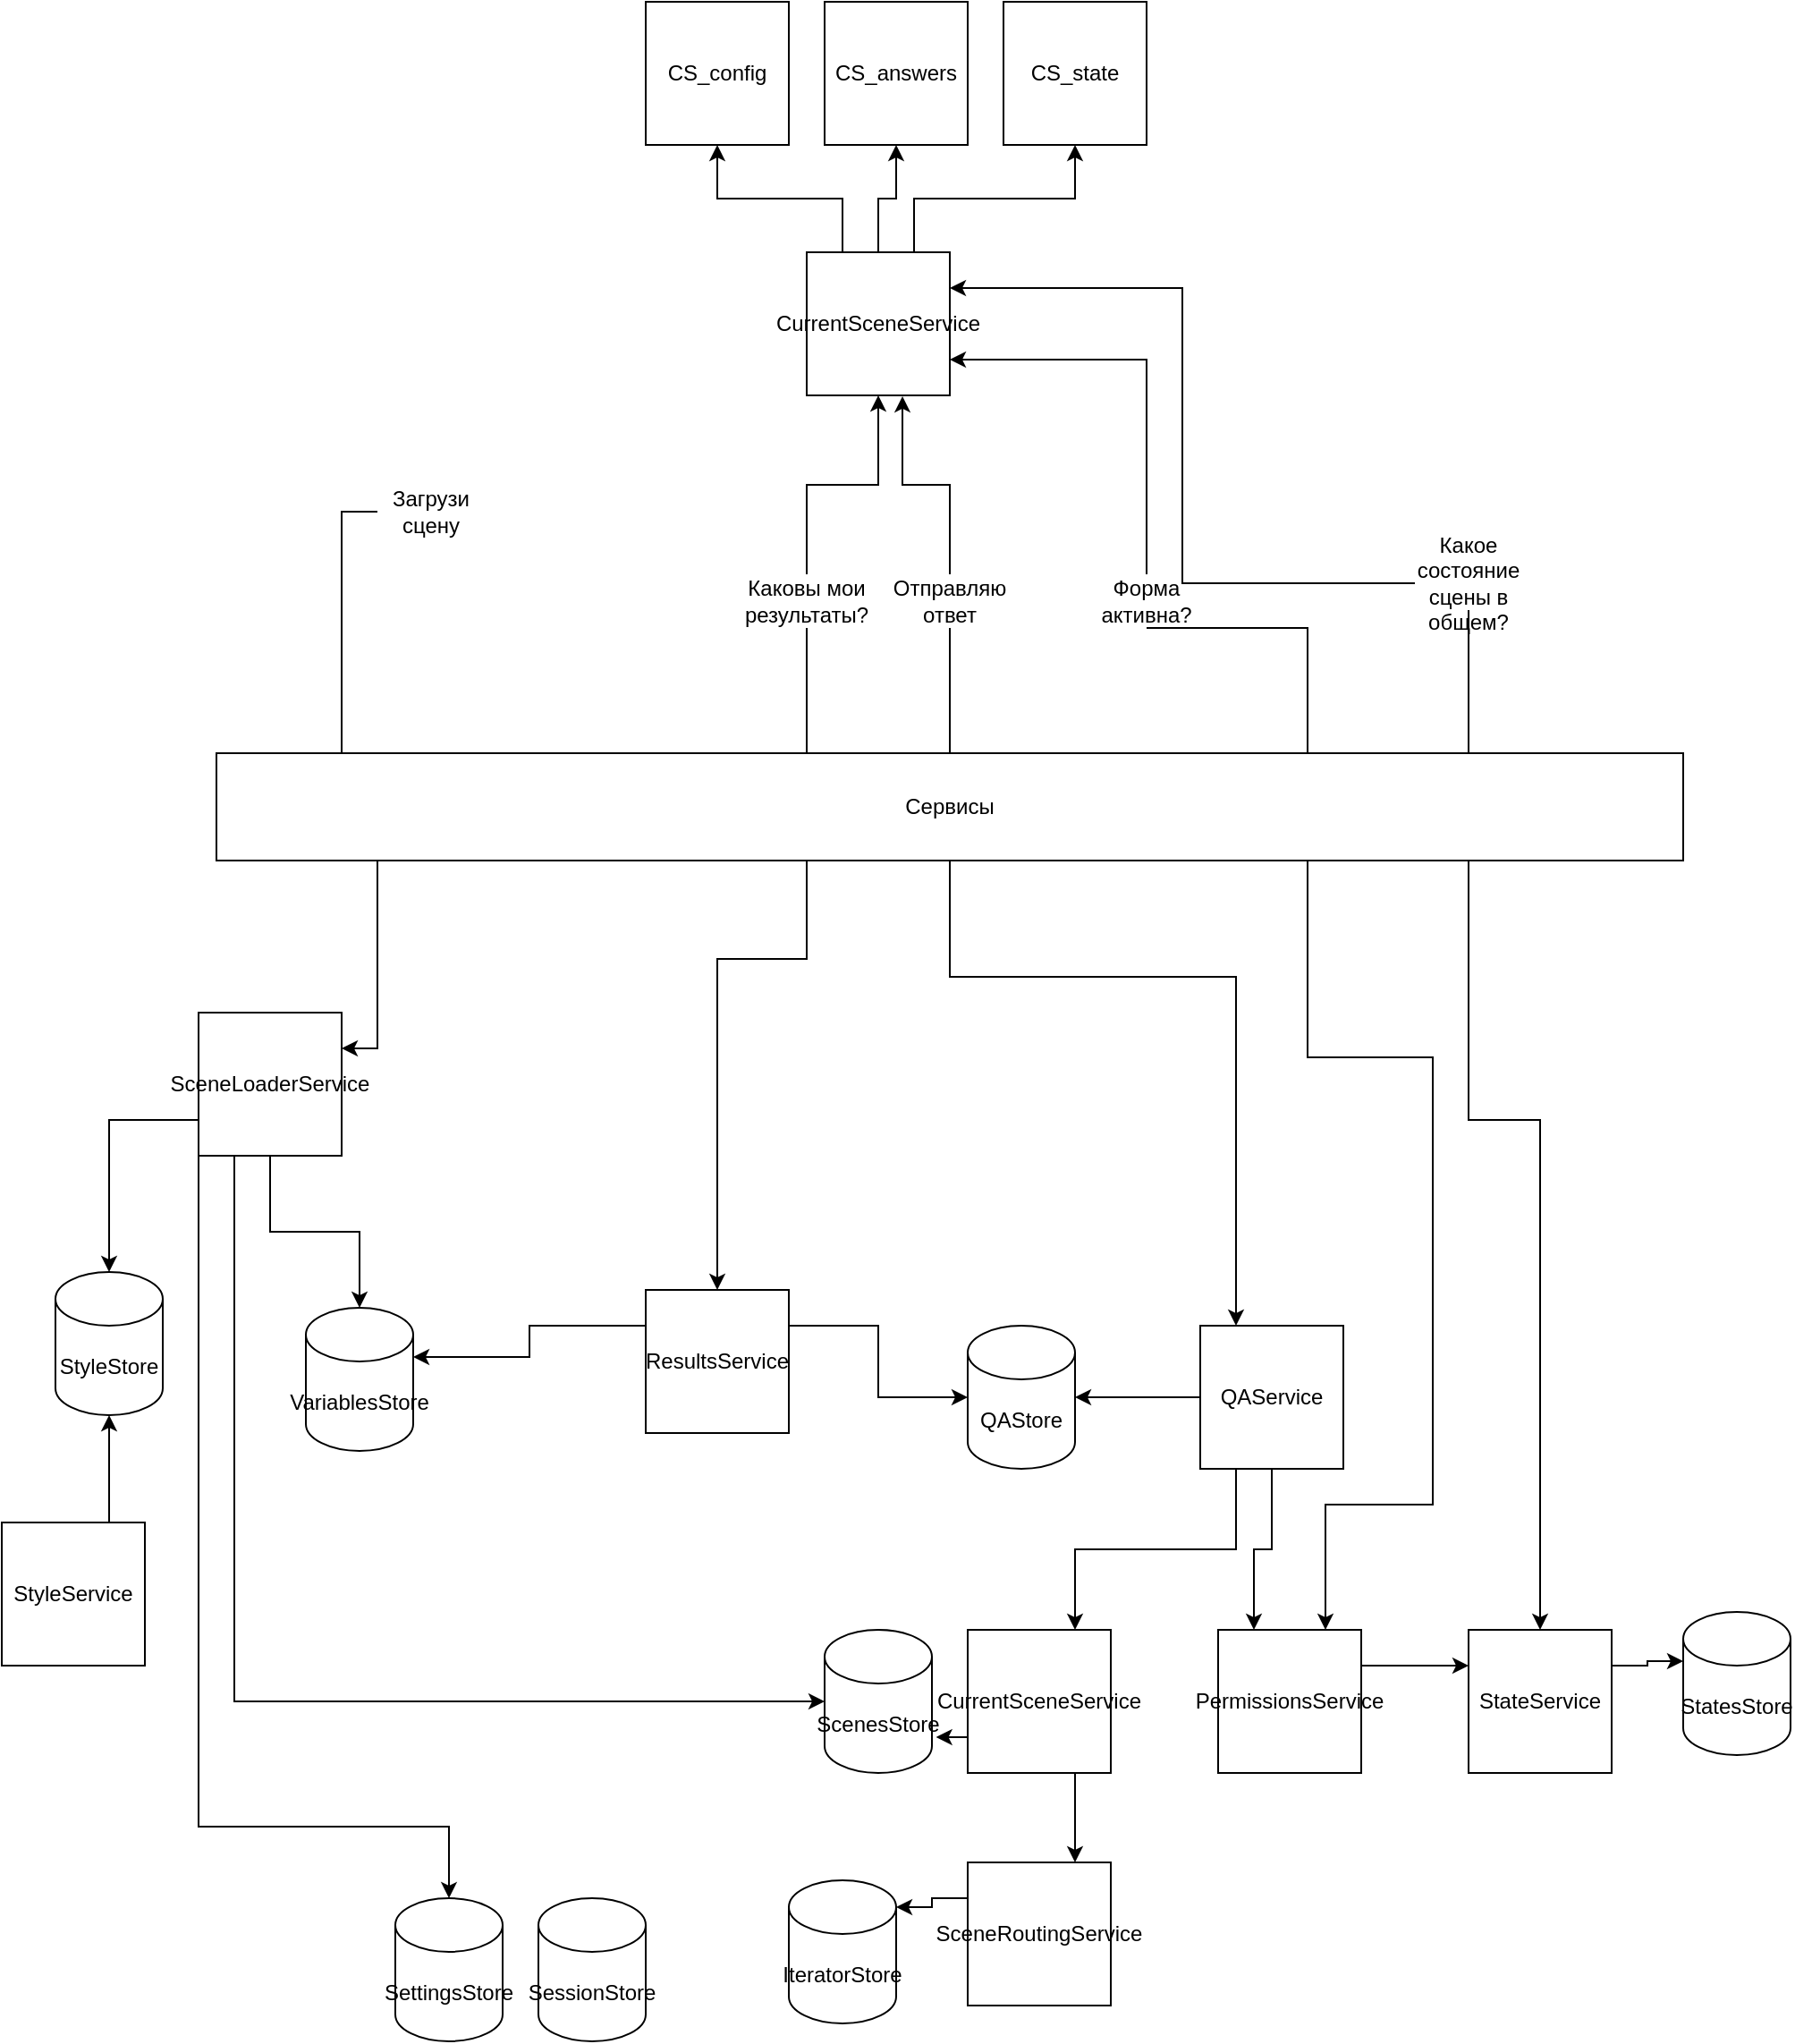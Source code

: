 <mxfile version="20.1.1" type="github">
  <diagram id="UcM7eqIpNIDmAtIYZI3y" name="Page-1">
    <mxGraphModel dx="2539" dy="2077" grid="1" gridSize="10" guides="1" tooltips="1" connect="1" arrows="1" fold="1" page="1" pageScale="1" pageWidth="850" pageHeight="1100" math="0" shadow="0">
      <root>
        <mxCell id="0" />
        <mxCell id="1" parent="0" />
        <mxCell id="20m8SUaOAVCEQE0NKZoS-21" style="edgeStyle=orthogonalEdgeStyle;rounded=0;orthogonalLoop=1;jettySize=auto;html=1;exitX=0;exitY=0.5;exitDx=0;exitDy=0;entryX=1;entryY=0.5;entryDx=0;entryDy=0;entryPerimeter=0;" edge="1" parent="1" source="20m8SUaOAVCEQE0NKZoS-1" target="20m8SUaOAVCEQE0NKZoS-6">
          <mxGeometry relative="1" as="geometry" />
        </mxCell>
        <mxCell id="20m8SUaOAVCEQE0NKZoS-22" style="edgeStyle=orthogonalEdgeStyle;rounded=0;orthogonalLoop=1;jettySize=auto;html=1;exitX=0.5;exitY=1;exitDx=0;exitDy=0;entryX=0.25;entryY=0;entryDx=0;entryDy=0;" edge="1" parent="1" source="20m8SUaOAVCEQE0NKZoS-1" target="20m8SUaOAVCEQE0NKZoS-4">
          <mxGeometry relative="1" as="geometry" />
        </mxCell>
        <mxCell id="20m8SUaOAVCEQE0NKZoS-23" style="edgeStyle=orthogonalEdgeStyle;rounded=0;orthogonalLoop=1;jettySize=auto;html=1;exitX=0.25;exitY=1;exitDx=0;exitDy=0;entryX=0.75;entryY=0;entryDx=0;entryDy=0;" edge="1" parent="1" source="20m8SUaOAVCEQE0NKZoS-1" target="20m8SUaOAVCEQE0NKZoS-2">
          <mxGeometry relative="1" as="geometry" />
        </mxCell>
        <mxCell id="20m8SUaOAVCEQE0NKZoS-1" value="QAService" style="whiteSpace=wrap;html=1;aspect=fixed;" vertex="1" parent="1">
          <mxGeometry x="340" y="300" width="80" height="80" as="geometry" />
        </mxCell>
        <mxCell id="20m8SUaOAVCEQE0NKZoS-24" style="edgeStyle=orthogonalEdgeStyle;rounded=0;orthogonalLoop=1;jettySize=auto;html=1;exitX=0.75;exitY=1;exitDx=0;exitDy=0;entryX=0.75;entryY=0;entryDx=0;entryDy=0;" edge="1" parent="1" source="20m8SUaOAVCEQE0NKZoS-2" target="20m8SUaOAVCEQE0NKZoS-3">
          <mxGeometry relative="1" as="geometry" />
        </mxCell>
        <mxCell id="20m8SUaOAVCEQE0NKZoS-25" style="edgeStyle=orthogonalEdgeStyle;rounded=0;orthogonalLoop=1;jettySize=auto;html=1;exitX=0;exitY=0.75;exitDx=0;exitDy=0;entryX=1.039;entryY=0.758;entryDx=0;entryDy=0;entryPerimeter=0;" edge="1" parent="1" source="20m8SUaOAVCEQE0NKZoS-2" target="20m8SUaOAVCEQE0NKZoS-7">
          <mxGeometry relative="1" as="geometry" />
        </mxCell>
        <mxCell id="20m8SUaOAVCEQE0NKZoS-2" value="CurrentSceneService" style="whiteSpace=wrap;html=1;aspect=fixed;" vertex="1" parent="1">
          <mxGeometry x="210" y="470" width="80" height="80" as="geometry" />
        </mxCell>
        <mxCell id="20m8SUaOAVCEQE0NKZoS-26" style="edgeStyle=orthogonalEdgeStyle;rounded=0;orthogonalLoop=1;jettySize=auto;html=1;exitX=0;exitY=0.25;exitDx=0;exitDy=0;entryX=1;entryY=0;entryDx=0;entryDy=15;entryPerimeter=0;" edge="1" parent="1" source="20m8SUaOAVCEQE0NKZoS-3" target="20m8SUaOAVCEQE0NKZoS-8">
          <mxGeometry relative="1" as="geometry" />
        </mxCell>
        <mxCell id="20m8SUaOAVCEQE0NKZoS-3" value="SceneRoutingService" style="whiteSpace=wrap;html=1;aspect=fixed;" vertex="1" parent="1">
          <mxGeometry x="210" y="600" width="80" height="80" as="geometry" />
        </mxCell>
        <mxCell id="20m8SUaOAVCEQE0NKZoS-27" style="edgeStyle=orthogonalEdgeStyle;rounded=0;orthogonalLoop=1;jettySize=auto;html=1;exitX=1;exitY=0.25;exitDx=0;exitDy=0;entryX=0;entryY=0.25;entryDx=0;entryDy=0;" edge="1" parent="1" source="20m8SUaOAVCEQE0NKZoS-4" target="20m8SUaOAVCEQE0NKZoS-5">
          <mxGeometry relative="1" as="geometry" />
        </mxCell>
        <mxCell id="20m8SUaOAVCEQE0NKZoS-4" value="PermissionsService" style="whiteSpace=wrap;html=1;aspect=fixed;" vertex="1" parent="1">
          <mxGeometry x="350" y="470" width="80" height="80" as="geometry" />
        </mxCell>
        <mxCell id="20m8SUaOAVCEQE0NKZoS-28" style="edgeStyle=orthogonalEdgeStyle;rounded=0;orthogonalLoop=1;jettySize=auto;html=1;exitX=1;exitY=0.25;exitDx=0;exitDy=0;entryX=0;entryY=0;entryDx=0;entryDy=27.5;entryPerimeter=0;" edge="1" parent="1" source="20m8SUaOAVCEQE0NKZoS-5" target="20m8SUaOAVCEQE0NKZoS-10">
          <mxGeometry relative="1" as="geometry" />
        </mxCell>
        <mxCell id="20m8SUaOAVCEQE0NKZoS-5" value="StateService" style="whiteSpace=wrap;html=1;aspect=fixed;" vertex="1" parent="1">
          <mxGeometry x="490" y="470" width="80" height="80" as="geometry" />
        </mxCell>
        <mxCell id="20m8SUaOAVCEQE0NKZoS-6" value="QAStore" style="shape=cylinder3;whiteSpace=wrap;html=1;boundedLbl=1;backgroundOutline=1;size=15;" vertex="1" parent="1">
          <mxGeometry x="210" y="300" width="60" height="80" as="geometry" />
        </mxCell>
        <mxCell id="20m8SUaOAVCEQE0NKZoS-7" value="ScenesStore" style="shape=cylinder3;whiteSpace=wrap;html=1;boundedLbl=1;backgroundOutline=1;size=15;" vertex="1" parent="1">
          <mxGeometry x="130" y="470" width="60" height="80" as="geometry" />
        </mxCell>
        <mxCell id="20m8SUaOAVCEQE0NKZoS-8" value="IteratorStore" style="shape=cylinder3;whiteSpace=wrap;html=1;boundedLbl=1;backgroundOutline=1;size=15;" vertex="1" parent="1">
          <mxGeometry x="110" y="610" width="60" height="80" as="geometry" />
        </mxCell>
        <mxCell id="20m8SUaOAVCEQE0NKZoS-10" value="StatesStore" style="shape=cylinder3;whiteSpace=wrap;html=1;boundedLbl=1;backgroundOutline=1;size=15;" vertex="1" parent="1">
          <mxGeometry x="610" y="460" width="60" height="80" as="geometry" />
        </mxCell>
        <mxCell id="20m8SUaOAVCEQE0NKZoS-32" style="edgeStyle=orthogonalEdgeStyle;rounded=0;orthogonalLoop=1;jettySize=auto;html=1;exitX=0.5;exitY=1;exitDx=0;exitDy=0;entryX=0.5;entryY=0;entryDx=0;entryDy=0;" edge="1" parent="1" source="20m8SUaOAVCEQE0NKZoS-11" target="20m8SUaOAVCEQE0NKZoS-5">
          <mxGeometry relative="1" as="geometry" />
        </mxCell>
        <mxCell id="20m8SUaOAVCEQE0NKZoS-63" style="edgeStyle=orthogonalEdgeStyle;rounded=0;orthogonalLoop=1;jettySize=auto;html=1;entryX=1;entryY=0.25;entryDx=0;entryDy=0;" edge="1" parent="1" source="20m8SUaOAVCEQE0NKZoS-11" target="20m8SUaOAVCEQE0NKZoS-59">
          <mxGeometry relative="1" as="geometry" />
        </mxCell>
        <mxCell id="20m8SUaOAVCEQE0NKZoS-11" value="Какое состояние сцены в общем?" style="text;html=1;strokeColor=none;fillColor=none;align=center;verticalAlign=middle;whiteSpace=wrap;rounded=0;" vertex="1" parent="1">
          <mxGeometry x="460" y="-130" width="60" height="30" as="geometry" />
        </mxCell>
        <mxCell id="20m8SUaOAVCEQE0NKZoS-20" style="edgeStyle=orthogonalEdgeStyle;rounded=0;orthogonalLoop=1;jettySize=auto;html=1;exitX=0.5;exitY=1;exitDx=0;exitDy=0;entryX=0.25;entryY=0;entryDx=0;entryDy=0;" edge="1" parent="1" source="20m8SUaOAVCEQE0NKZoS-14" target="20m8SUaOAVCEQE0NKZoS-1">
          <mxGeometry relative="1" as="geometry" />
        </mxCell>
        <mxCell id="20m8SUaOAVCEQE0NKZoS-61" style="edgeStyle=orthogonalEdgeStyle;rounded=0;orthogonalLoop=1;jettySize=auto;html=1;exitX=0.5;exitY=0;exitDx=0;exitDy=0;entryX=0.669;entryY=1.006;entryDx=0;entryDy=0;entryPerimeter=0;" edge="1" parent="1" source="20m8SUaOAVCEQE0NKZoS-14" target="20m8SUaOAVCEQE0NKZoS-59">
          <mxGeometry relative="1" as="geometry" />
        </mxCell>
        <mxCell id="20m8SUaOAVCEQE0NKZoS-14" value="Отправляю ответ" style="text;html=1;strokeColor=none;fillColor=none;align=center;verticalAlign=middle;whiteSpace=wrap;rounded=0;" vertex="1" parent="1">
          <mxGeometry x="170" y="-120" width="60" height="30" as="geometry" />
        </mxCell>
        <mxCell id="20m8SUaOAVCEQE0NKZoS-34" style="edgeStyle=orthogonalEdgeStyle;rounded=0;orthogonalLoop=1;jettySize=auto;html=1;exitX=0.5;exitY=1;exitDx=0;exitDy=0;entryX=0.75;entryY=0;entryDx=0;entryDy=0;" edge="1" parent="1" source="20m8SUaOAVCEQE0NKZoS-33" target="20m8SUaOAVCEQE0NKZoS-4">
          <mxGeometry relative="1" as="geometry">
            <Array as="points">
              <mxPoint x="400" y="-90" />
              <mxPoint x="400" y="150" />
              <mxPoint x="470" y="150" />
              <mxPoint x="470" y="400" />
              <mxPoint x="410" y="400" />
            </Array>
          </mxGeometry>
        </mxCell>
        <mxCell id="20m8SUaOAVCEQE0NKZoS-62" style="edgeStyle=orthogonalEdgeStyle;rounded=0;orthogonalLoop=1;jettySize=auto;html=1;exitX=0.5;exitY=0;exitDx=0;exitDy=0;entryX=1;entryY=0.75;entryDx=0;entryDy=0;" edge="1" parent="1" source="20m8SUaOAVCEQE0NKZoS-33" target="20m8SUaOAVCEQE0NKZoS-59">
          <mxGeometry relative="1" as="geometry" />
        </mxCell>
        <mxCell id="20m8SUaOAVCEQE0NKZoS-33" value="Форма активна?" style="text;html=1;strokeColor=none;fillColor=none;align=center;verticalAlign=middle;whiteSpace=wrap;rounded=0;" vertex="1" parent="1">
          <mxGeometry x="280" y="-120" width="60" height="30" as="geometry" />
        </mxCell>
        <mxCell id="20m8SUaOAVCEQE0NKZoS-48" style="edgeStyle=orthogonalEdgeStyle;rounded=0;orthogonalLoop=1;jettySize=auto;html=1;exitX=0;exitY=1;exitDx=0;exitDy=0;entryX=0.5;entryY=0;entryDx=0;entryDy=0;entryPerimeter=0;" edge="1" parent="1" source="20m8SUaOAVCEQE0NKZoS-35" target="20m8SUaOAVCEQE0NKZoS-39">
          <mxGeometry relative="1" as="geometry">
            <Array as="points">
              <mxPoint x="-220" y="580" />
              <mxPoint x="-80" y="580" />
            </Array>
          </mxGeometry>
        </mxCell>
        <mxCell id="20m8SUaOAVCEQE0NKZoS-49" style="edgeStyle=orthogonalEdgeStyle;rounded=0;orthogonalLoop=1;jettySize=auto;html=1;exitX=0.5;exitY=1;exitDx=0;exitDy=0;" edge="1" parent="1" source="20m8SUaOAVCEQE0NKZoS-35" target="20m8SUaOAVCEQE0NKZoS-40">
          <mxGeometry relative="1" as="geometry" />
        </mxCell>
        <mxCell id="20m8SUaOAVCEQE0NKZoS-52" style="edgeStyle=orthogonalEdgeStyle;rounded=0;orthogonalLoop=1;jettySize=auto;html=1;exitX=0;exitY=0.75;exitDx=0;exitDy=0;entryX=0.5;entryY=0;entryDx=0;entryDy=0;entryPerimeter=0;" edge="1" parent="1" source="20m8SUaOAVCEQE0NKZoS-35" target="20m8SUaOAVCEQE0NKZoS-51">
          <mxGeometry relative="1" as="geometry" />
        </mxCell>
        <mxCell id="20m8SUaOAVCEQE0NKZoS-55" style="edgeStyle=orthogonalEdgeStyle;rounded=0;orthogonalLoop=1;jettySize=auto;html=1;exitX=0.25;exitY=1;exitDx=0;exitDy=0;entryX=0;entryY=0.5;entryDx=0;entryDy=0;entryPerimeter=0;" edge="1" parent="1" source="20m8SUaOAVCEQE0NKZoS-35" target="20m8SUaOAVCEQE0NKZoS-7">
          <mxGeometry relative="1" as="geometry" />
        </mxCell>
        <mxCell id="20m8SUaOAVCEQE0NKZoS-35" value="SceneLoaderService" style="whiteSpace=wrap;html=1;aspect=fixed;" vertex="1" parent="1">
          <mxGeometry x="-220" y="125" width="80" height="80" as="geometry" />
        </mxCell>
        <mxCell id="20m8SUaOAVCEQE0NKZoS-41" style="edgeStyle=orthogonalEdgeStyle;rounded=0;orthogonalLoop=1;jettySize=auto;html=1;exitX=1;exitY=0.25;exitDx=0;exitDy=0;" edge="1" parent="1" source="20m8SUaOAVCEQE0NKZoS-36" target="20m8SUaOAVCEQE0NKZoS-6">
          <mxGeometry relative="1" as="geometry" />
        </mxCell>
        <mxCell id="20m8SUaOAVCEQE0NKZoS-42" style="edgeStyle=orthogonalEdgeStyle;rounded=0;orthogonalLoop=1;jettySize=auto;html=1;exitX=0;exitY=0.25;exitDx=0;exitDy=0;entryX=1;entryY=0;entryDx=0;entryDy=27.5;entryPerimeter=0;" edge="1" parent="1" source="20m8SUaOAVCEQE0NKZoS-36" target="20m8SUaOAVCEQE0NKZoS-40">
          <mxGeometry relative="1" as="geometry" />
        </mxCell>
        <mxCell id="20m8SUaOAVCEQE0NKZoS-36" value="ResultsService" style="whiteSpace=wrap;html=1;aspect=fixed;" vertex="1" parent="1">
          <mxGeometry x="30" y="280" width="80" height="80" as="geometry" />
        </mxCell>
        <mxCell id="20m8SUaOAVCEQE0NKZoS-53" style="edgeStyle=orthogonalEdgeStyle;rounded=0;orthogonalLoop=1;jettySize=auto;html=1;exitX=0.75;exitY=0;exitDx=0;exitDy=0;entryX=0.5;entryY=1;entryDx=0;entryDy=0;entryPerimeter=0;" edge="1" parent="1" source="20m8SUaOAVCEQE0NKZoS-37" target="20m8SUaOAVCEQE0NKZoS-51">
          <mxGeometry relative="1" as="geometry" />
        </mxCell>
        <mxCell id="20m8SUaOAVCEQE0NKZoS-37" value="StyleService" style="whiteSpace=wrap;html=1;aspect=fixed;" vertex="1" parent="1">
          <mxGeometry x="-330" y="410" width="80" height="80" as="geometry" />
        </mxCell>
        <mxCell id="20m8SUaOAVCEQE0NKZoS-38" value="SessionStore" style="shape=cylinder3;whiteSpace=wrap;html=1;boundedLbl=1;backgroundOutline=1;size=15;" vertex="1" parent="1">
          <mxGeometry x="-30" y="620" width="60" height="80" as="geometry" />
        </mxCell>
        <mxCell id="20m8SUaOAVCEQE0NKZoS-39" value="SettingsStore" style="shape=cylinder3;whiteSpace=wrap;html=1;boundedLbl=1;backgroundOutline=1;size=15;" vertex="1" parent="1">
          <mxGeometry x="-110" y="620" width="60" height="80" as="geometry" />
        </mxCell>
        <mxCell id="20m8SUaOAVCEQE0NKZoS-40" value="VariablesStore" style="shape=cylinder3;whiteSpace=wrap;html=1;boundedLbl=1;backgroundOutline=1;size=15;" vertex="1" parent="1">
          <mxGeometry x="-160" y="290" width="60" height="80" as="geometry" />
        </mxCell>
        <mxCell id="20m8SUaOAVCEQE0NKZoS-44" style="edgeStyle=orthogonalEdgeStyle;rounded=0;orthogonalLoop=1;jettySize=auto;html=1;exitX=0.5;exitY=1;exitDx=0;exitDy=0;entryX=0.5;entryY=0;entryDx=0;entryDy=0;" edge="1" parent="1" source="20m8SUaOAVCEQE0NKZoS-43" target="20m8SUaOAVCEQE0NKZoS-36">
          <mxGeometry relative="1" as="geometry" />
        </mxCell>
        <mxCell id="20m8SUaOAVCEQE0NKZoS-60" style="edgeStyle=orthogonalEdgeStyle;rounded=0;orthogonalLoop=1;jettySize=auto;html=1;exitX=0.5;exitY=0;exitDx=0;exitDy=0;" edge="1" parent="1" source="20m8SUaOAVCEQE0NKZoS-43" target="20m8SUaOAVCEQE0NKZoS-59">
          <mxGeometry relative="1" as="geometry" />
        </mxCell>
        <mxCell id="20m8SUaOAVCEQE0NKZoS-43" value="Каковы мои результаты?" style="text;html=1;strokeColor=none;fillColor=none;align=center;verticalAlign=middle;whiteSpace=wrap;rounded=0;" vertex="1" parent="1">
          <mxGeometry x="90" y="-120" width="60" height="30" as="geometry" />
        </mxCell>
        <mxCell id="20m8SUaOAVCEQE0NKZoS-46" style="edgeStyle=orthogonalEdgeStyle;rounded=0;orthogonalLoop=1;jettySize=auto;html=1;exitX=0;exitY=0.5;exitDx=0;exitDy=0;entryX=1;entryY=0.25;entryDx=0;entryDy=0;" edge="1" parent="1" source="20m8SUaOAVCEQE0NKZoS-45" target="20m8SUaOAVCEQE0NKZoS-35">
          <mxGeometry relative="1" as="geometry" />
        </mxCell>
        <mxCell id="20m8SUaOAVCEQE0NKZoS-45" value="Загрузи сцену" style="text;html=1;strokeColor=none;fillColor=none;align=center;verticalAlign=middle;whiteSpace=wrap;rounded=0;" vertex="1" parent="1">
          <mxGeometry x="-120" y="-170" width="60" height="30" as="geometry" />
        </mxCell>
        <mxCell id="20m8SUaOAVCEQE0NKZoS-51" value="StyleStore" style="shape=cylinder3;whiteSpace=wrap;html=1;boundedLbl=1;backgroundOutline=1;size=15;" vertex="1" parent="1">
          <mxGeometry x="-300" y="270" width="60" height="80" as="geometry" />
        </mxCell>
        <mxCell id="20m8SUaOAVCEQE0NKZoS-58" value="Сервисы" style="rounded=0;whiteSpace=wrap;html=1;" vertex="1" parent="1">
          <mxGeometry x="-210" y="-20" width="820" height="60" as="geometry" />
        </mxCell>
        <mxCell id="20m8SUaOAVCEQE0NKZoS-67" style="edgeStyle=orthogonalEdgeStyle;rounded=0;orthogonalLoop=1;jettySize=auto;html=1;exitX=0.25;exitY=0;exitDx=0;exitDy=0;" edge="1" parent="1" source="20m8SUaOAVCEQE0NKZoS-59" target="20m8SUaOAVCEQE0NKZoS-64">
          <mxGeometry relative="1" as="geometry" />
        </mxCell>
        <mxCell id="20m8SUaOAVCEQE0NKZoS-68" style="edgeStyle=orthogonalEdgeStyle;rounded=0;orthogonalLoop=1;jettySize=auto;html=1;exitX=0.5;exitY=0;exitDx=0;exitDy=0;" edge="1" parent="1" source="20m8SUaOAVCEQE0NKZoS-59" target="20m8SUaOAVCEQE0NKZoS-65">
          <mxGeometry relative="1" as="geometry" />
        </mxCell>
        <mxCell id="20m8SUaOAVCEQE0NKZoS-69" style="edgeStyle=orthogonalEdgeStyle;rounded=0;orthogonalLoop=1;jettySize=auto;html=1;exitX=0.75;exitY=0;exitDx=0;exitDy=0;" edge="1" parent="1" source="20m8SUaOAVCEQE0NKZoS-59" target="20m8SUaOAVCEQE0NKZoS-66">
          <mxGeometry relative="1" as="geometry" />
        </mxCell>
        <mxCell id="20m8SUaOAVCEQE0NKZoS-59" value="CurrentSceneService" style="whiteSpace=wrap;html=1;aspect=fixed;" vertex="1" parent="1">
          <mxGeometry x="120" y="-300" width="80" height="80" as="geometry" />
        </mxCell>
        <mxCell id="20m8SUaOAVCEQE0NKZoS-64" value="CS_config" style="whiteSpace=wrap;html=1;aspect=fixed;" vertex="1" parent="1">
          <mxGeometry x="30" y="-440" width="80" height="80" as="geometry" />
        </mxCell>
        <mxCell id="20m8SUaOAVCEQE0NKZoS-65" value="CS_answers" style="whiteSpace=wrap;html=1;aspect=fixed;" vertex="1" parent="1">
          <mxGeometry x="130" y="-440" width="80" height="80" as="geometry" />
        </mxCell>
        <mxCell id="20m8SUaOAVCEQE0NKZoS-66" value="CS_state" style="whiteSpace=wrap;html=1;aspect=fixed;" vertex="1" parent="1">
          <mxGeometry x="230" y="-440" width="80" height="80" as="geometry" />
        </mxCell>
      </root>
    </mxGraphModel>
  </diagram>
</mxfile>

